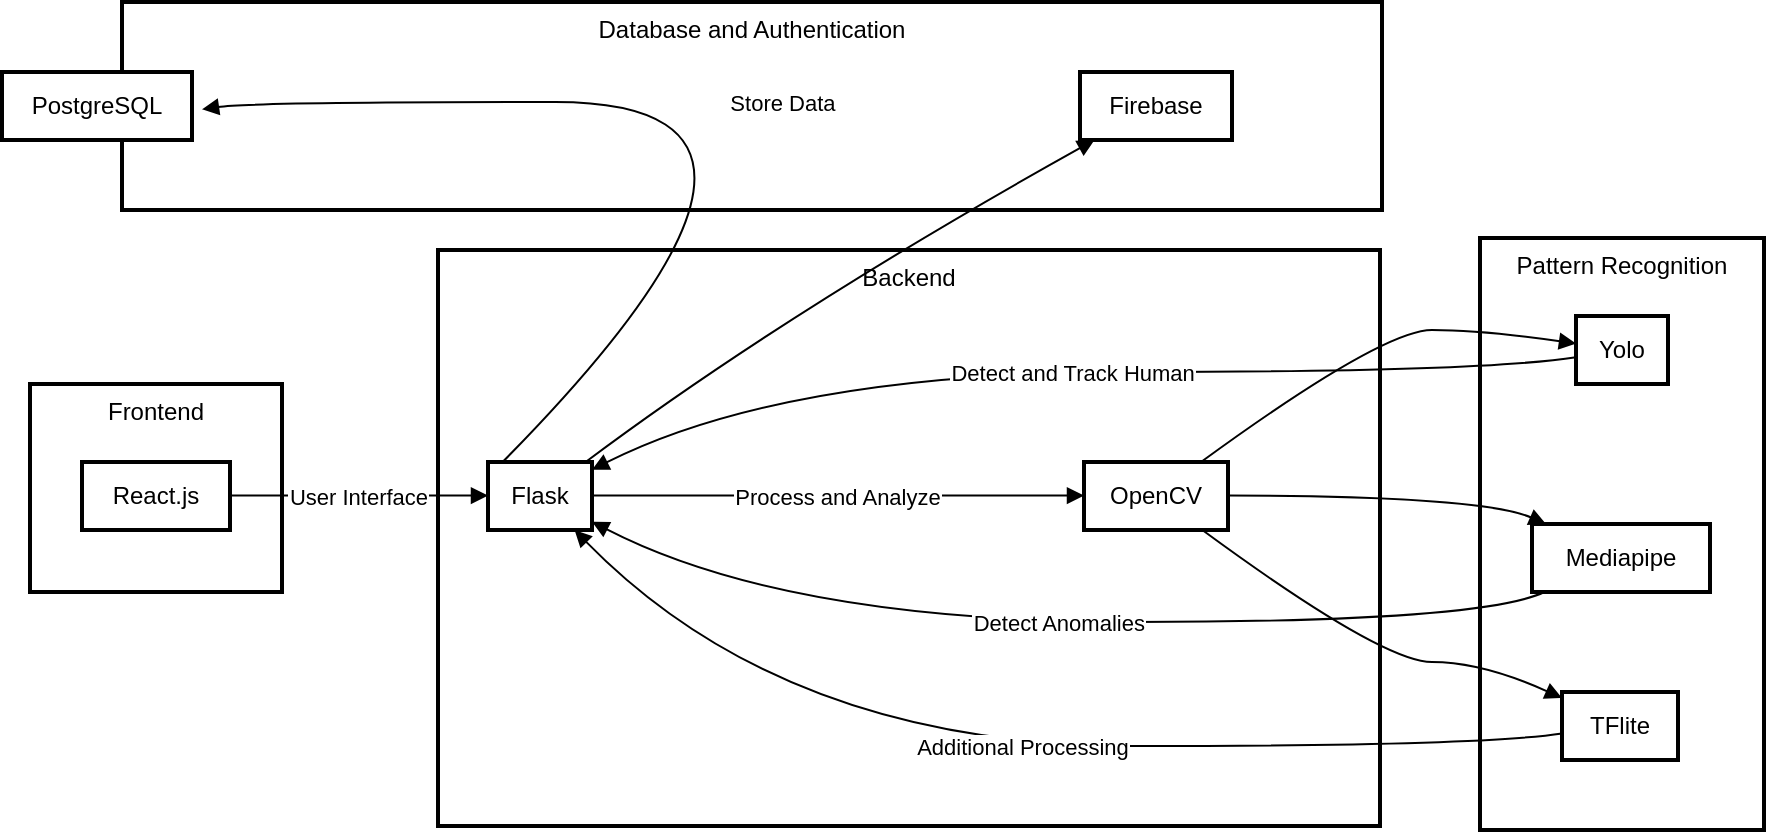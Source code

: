 <mxfile version="21.7.5" type="github">
  <diagram name="Page-1" id="vt8Lw5nH4MmUUruRl9g7">
    <mxGraphModel dx="954" dy="578" grid="1" gridSize="10" guides="1" tooltips="1" connect="1" arrows="1" fold="1" page="1" pageScale="1" pageWidth="850" pageHeight="1100" math="0" shadow="0">
      <root>
        <mxCell id="0" />
        <mxCell id="1" parent="0" />
        <mxCell id="BM7sBJLFDZ8WhbmVOFhz-1" value="Database and Authentication" style="whiteSpace=wrap;strokeWidth=2;verticalAlign=top;" parent="1" vertex="1">
          <mxGeometry x="310" y="20" width="630" height="104" as="geometry" />
        </mxCell>
        <mxCell id="BM7sBJLFDZ8WhbmVOFhz-2" value="PostgreSQL" style="whiteSpace=wrap;strokeWidth=2;" parent="1" vertex="1">
          <mxGeometry x="250" y="55" width="95" height="34" as="geometry" />
        </mxCell>
        <mxCell id="BM7sBJLFDZ8WhbmVOFhz-3" value="Firebase" style="whiteSpace=wrap;strokeWidth=2;" parent="1" vertex="1">
          <mxGeometry x="789" y="55" width="76" height="34" as="geometry" />
        </mxCell>
        <mxCell id="BM7sBJLFDZ8WhbmVOFhz-4" value="Pattern Recognition" style="whiteSpace=wrap;strokeWidth=2;verticalAlign=top;" parent="1" vertex="1">
          <mxGeometry x="989" y="138" width="142" height="296" as="geometry" />
        </mxCell>
        <mxCell id="BM7sBJLFDZ8WhbmVOFhz-5" value="Yolo" style="whiteSpace=wrap;strokeWidth=2;" parent="1" vertex="1">
          <mxGeometry x="1037" y="177" width="46" height="34" as="geometry" />
        </mxCell>
        <mxCell id="BM7sBJLFDZ8WhbmVOFhz-6" value="Mediapipe" style="whiteSpace=wrap;strokeWidth=2;" parent="1" vertex="1">
          <mxGeometry x="1015" y="281" width="89" height="34" as="geometry" />
        </mxCell>
        <mxCell id="BM7sBJLFDZ8WhbmVOFhz-7" value="TFlite" style="whiteSpace=wrap;strokeWidth=2;" parent="1" vertex="1">
          <mxGeometry x="1030" y="365" width="58" height="34" as="geometry" />
        </mxCell>
        <mxCell id="BM7sBJLFDZ8WhbmVOFhz-8" value="Backend" style="whiteSpace=wrap;strokeWidth=2;verticalAlign=top;" parent="1" vertex="1">
          <mxGeometry x="468" y="144" width="471" height="288" as="geometry" />
        </mxCell>
        <mxCell id="BM7sBJLFDZ8WhbmVOFhz-9" value="Flask" style="whiteSpace=wrap;strokeWidth=2;" parent="1" vertex="1">
          <mxGeometry x="493" y="250" width="52" height="34" as="geometry" />
        </mxCell>
        <mxCell id="BM7sBJLFDZ8WhbmVOFhz-10" value="OpenCV" style="whiteSpace=wrap;strokeWidth=2;" parent="1" vertex="1">
          <mxGeometry x="791" y="250" width="72" height="34" as="geometry" />
        </mxCell>
        <mxCell id="BM7sBJLFDZ8WhbmVOFhz-11" value="Frontend" style="whiteSpace=wrap;strokeWidth=2;verticalAlign=top;" parent="1" vertex="1">
          <mxGeometry x="264" y="211" width="126" height="104" as="geometry" />
        </mxCell>
        <mxCell id="BM7sBJLFDZ8WhbmVOFhz-12" value="React.js" style="whiteSpace=wrap;strokeWidth=2;" parent="1" vertex="1">
          <mxGeometry x="290" y="250" width="74" height="34" as="geometry" />
        </mxCell>
        <mxCell id="BM7sBJLFDZ8WhbmVOFhz-13" value="User Interface" style="curved=1;startArrow=none;endArrow=block;exitX=0.999;exitY=0.493;entryX=0.007;entryY=0.493;rounded=0;" parent="1" source="BM7sBJLFDZ8WhbmVOFhz-12" target="BM7sBJLFDZ8WhbmVOFhz-9" edge="1">
          <mxGeometry relative="1" as="geometry">
            <Array as="points" />
          </mxGeometry>
        </mxCell>
        <mxCell id="BM7sBJLFDZ8WhbmVOFhz-14" value="Process and Analyze" style="curved=1;startArrow=none;endArrow=block;exitX=1.007;exitY=0.493;entryX=-0.003;entryY=0.493;rounded=0;" parent="1" source="BM7sBJLFDZ8WhbmVOFhz-9" target="BM7sBJLFDZ8WhbmVOFhz-10" edge="1">
          <mxGeometry relative="1" as="geometry">
            <Array as="points" />
          </mxGeometry>
        </mxCell>
        <mxCell id="BM7sBJLFDZ8WhbmVOFhz-15" value="" style="curved=1;startArrow=none;endArrow=block;exitX=0.817;exitY=-0.007;entryX=-0.009;entryY=0.404;rounded=0;" parent="1" source="BM7sBJLFDZ8WhbmVOFhz-10" target="BM7sBJLFDZ8WhbmVOFhz-5" edge="1">
          <mxGeometry relative="1" as="geometry">
            <Array as="points">
              <mxPoint x="940" y="184" />
              <mxPoint x="990" y="184" />
            </Array>
          </mxGeometry>
        </mxCell>
        <mxCell id="BM7sBJLFDZ8WhbmVOFhz-16" value="" style="curved=1;startArrow=none;endArrow=block;exitX=0.993;exitY=0.493;entryX=0.066;entryY=-0.015;rounded=0;" parent="1" source="BM7sBJLFDZ8WhbmVOFhz-10" target="BM7sBJLFDZ8WhbmVOFhz-6" edge="1">
          <mxGeometry relative="1" as="geometry">
            <Array as="points">
              <mxPoint x="990" y="267" />
            </Array>
          </mxGeometry>
        </mxCell>
        <mxCell id="BM7sBJLFDZ8WhbmVOFhz-17" value="" style="curved=1;startArrow=none;endArrow=block;exitX=0.817;exitY=0.993;entryX=0.004;entryY=0.091;rounded=0;" parent="1" source="BM7sBJLFDZ8WhbmVOFhz-10" target="BM7sBJLFDZ8WhbmVOFhz-7" edge="1">
          <mxGeometry relative="1" as="geometry">
            <Array as="points">
              <mxPoint x="940" y="350" />
              <mxPoint x="990" y="350" />
            </Array>
          </mxGeometry>
        </mxCell>
        <mxCell id="BM7sBJLFDZ8WhbmVOFhz-18" value="Detect and Track Human" style="curved=1;startArrow=none;endArrow=block;exitX=-0.009;exitY=0.608;entryX=1.007;entryY=0.109;rounded=0;" parent="1" source="BM7sBJLFDZ8WhbmVOFhz-5" target="BM7sBJLFDZ8WhbmVOFhz-9" edge="1">
          <mxGeometry relative="1" as="geometry">
            <Array as="points">
              <mxPoint x="990" y="205" />
              <mxPoint x="642" y="205" />
            </Array>
          </mxGeometry>
        </mxCell>
        <mxCell id="BM7sBJLFDZ8WhbmVOFhz-19" value="Detect Anomalies" style="curved=1;startArrow=none;endArrow=block;exitX=0.083;exitY=0.985;entryX=1.007;entryY=0.884;rounded=0;" parent="1" source="BM7sBJLFDZ8WhbmVOFhz-6" target="BM7sBJLFDZ8WhbmVOFhz-9" edge="1">
          <mxGeometry relative="1" as="geometry">
            <Array as="points">
              <mxPoint x="990" y="330" />
              <mxPoint x="642" y="330" />
            </Array>
          </mxGeometry>
        </mxCell>
        <mxCell id="BM7sBJLFDZ8WhbmVOFhz-20" value="Additional Processing" style="curved=1;startArrow=none;endArrow=block;exitX=0.004;exitY=0.608;entryX=0.828;entryY=0.993;rounded=0;" parent="1" source="BM7sBJLFDZ8WhbmVOFhz-7" target="BM7sBJLFDZ8WhbmVOFhz-9" edge="1">
          <mxGeometry relative="1" as="geometry">
            <Array as="points">
              <mxPoint x="990" y="392" />
              <mxPoint x="642" y="392" />
            </Array>
          </mxGeometry>
        </mxCell>
        <mxCell id="BM7sBJLFDZ8WhbmVOFhz-21" value="Store Data" style="curved=1;startArrow=none;endArrow=block;exitX=0.14;exitY=0.001;entryX=1.001;entryY=0.283;rounded=0;exitDx=0;exitDy=0;exitPerimeter=0;" parent="1" source="BM7sBJLFDZ8WhbmVOFhz-9" edge="1">
          <mxGeometry relative="1" as="geometry">
            <Array as="points">
              <mxPoint x="678" y="70" />
              <mxPoint x="375" y="70" />
            </Array>
            <mxPoint x="725.206" y="259" as="sourcePoint" />
            <mxPoint x="350" y="73.637" as="targetPoint" />
          </mxGeometry>
        </mxCell>
        <mxCell id="BM7sBJLFDZ8WhbmVOFhz-22" value="" style="curved=1;startArrow=none;endArrow=block;exitX=0.945;exitY=-0.007;entryX=0.095;entryY=1;rounded=0;" parent="1" source="BM7sBJLFDZ8WhbmVOFhz-9" target="BM7sBJLFDZ8WhbmVOFhz-3" edge="1">
          <mxGeometry relative="1" as="geometry">
            <Array as="points">
              <mxPoint x="642" y="175" />
            </Array>
          </mxGeometry>
        </mxCell>
      </root>
    </mxGraphModel>
  </diagram>
</mxfile>
